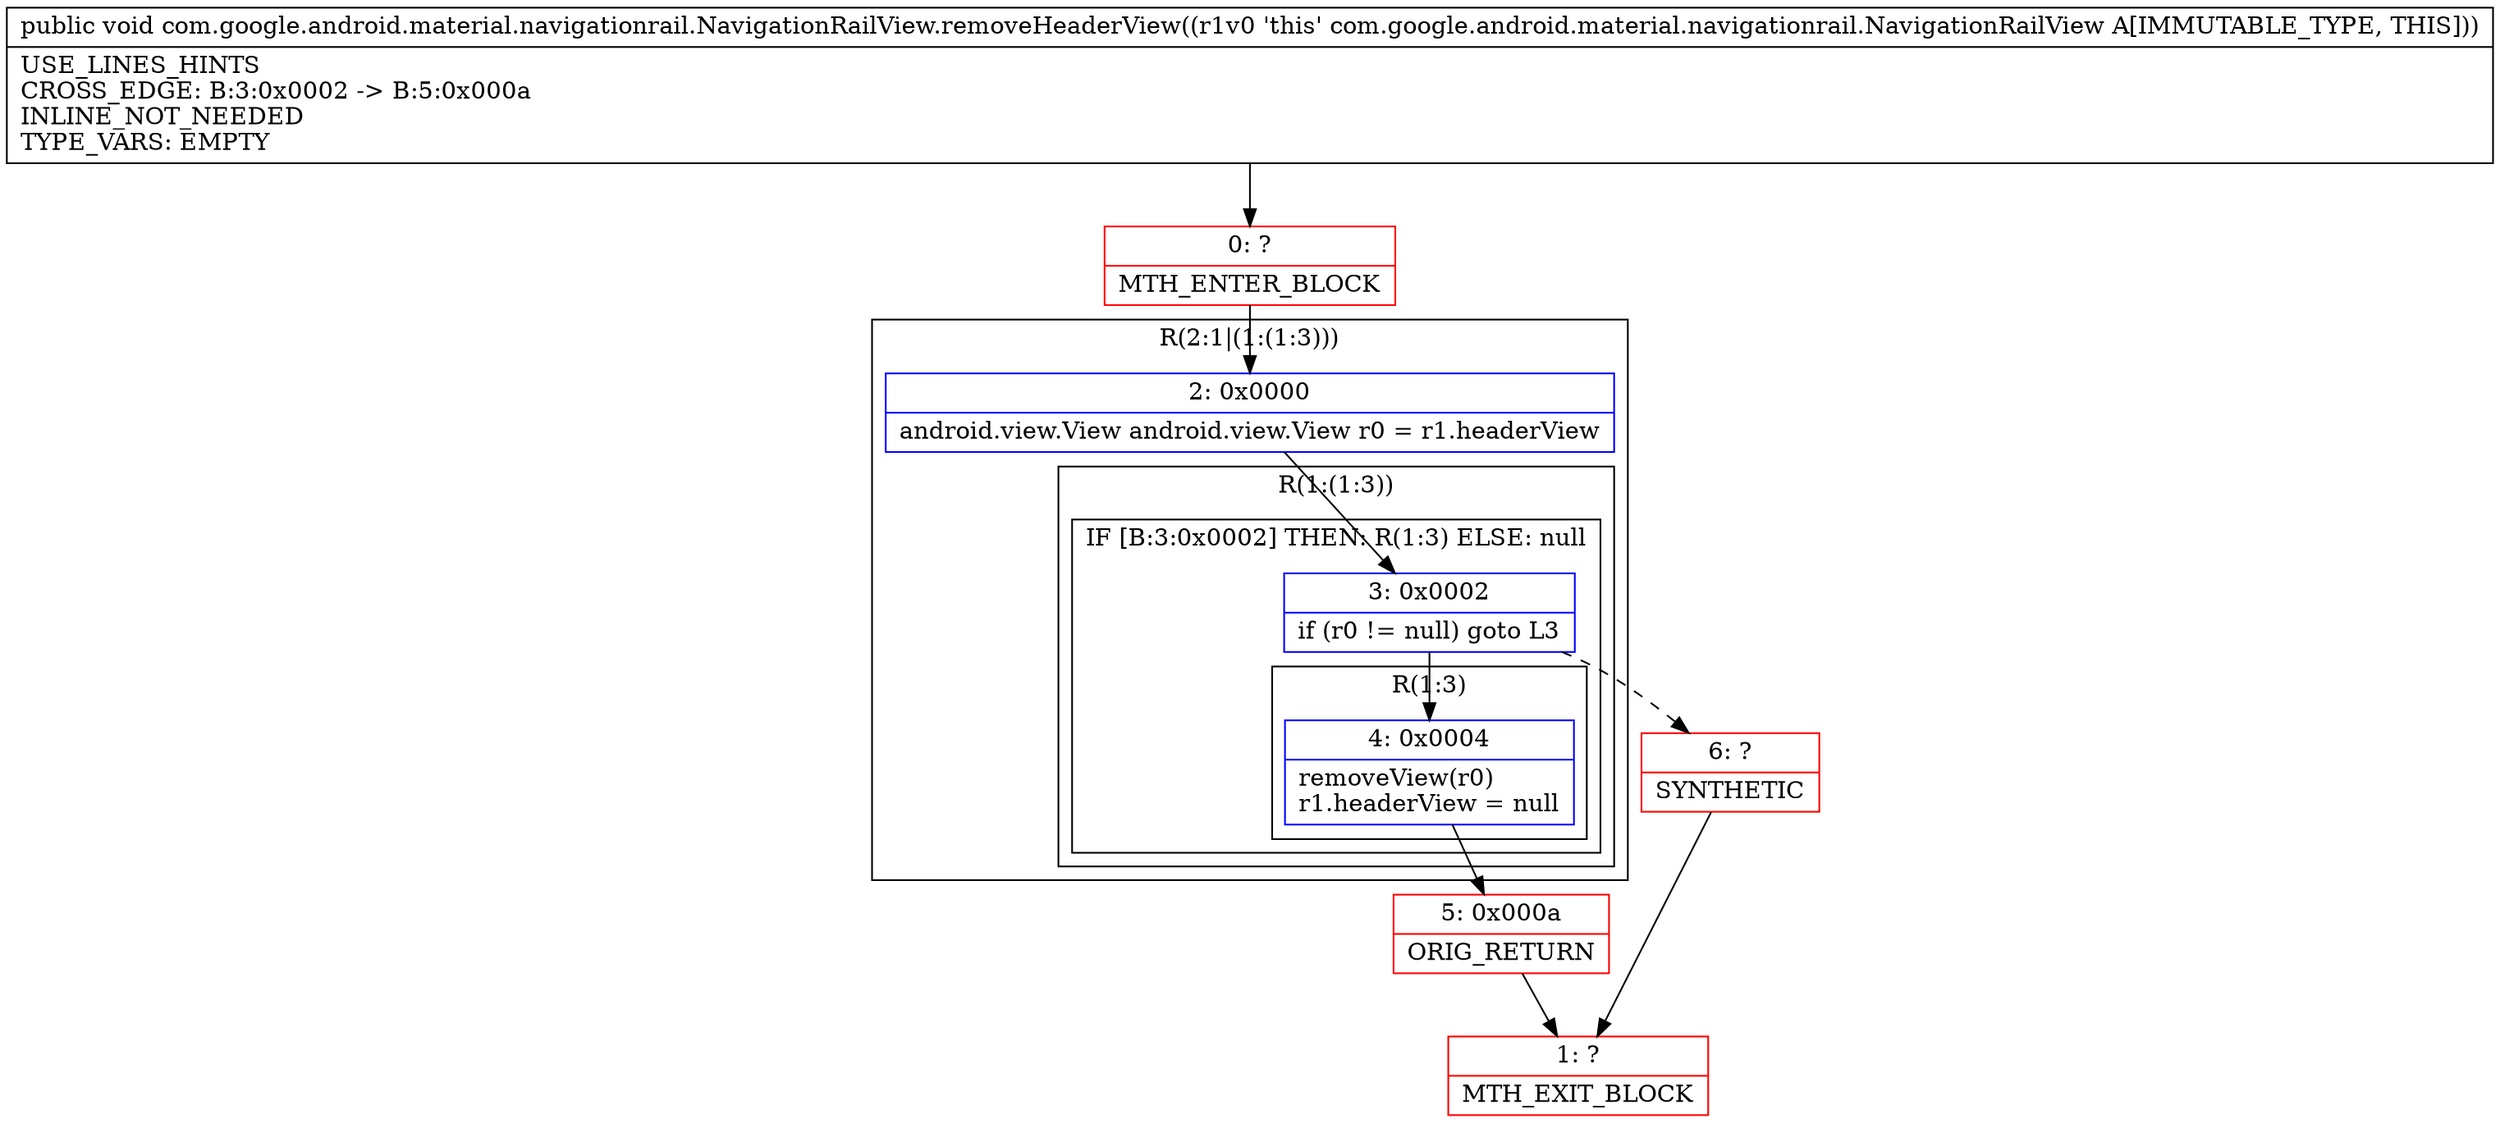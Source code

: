 digraph "CFG forcom.google.android.material.navigationrail.NavigationRailView.removeHeaderView()V" {
subgraph cluster_Region_1193931401 {
label = "R(2:1|(1:(1:3)))";
node [shape=record,color=blue];
Node_2 [shape=record,label="{2\:\ 0x0000|android.view.View android.view.View r0 = r1.headerView\l}"];
subgraph cluster_Region_1764603392 {
label = "R(1:(1:3))";
node [shape=record,color=blue];
subgraph cluster_IfRegion_48849863 {
label = "IF [B:3:0x0002] THEN: R(1:3) ELSE: null";
node [shape=record,color=blue];
Node_3 [shape=record,label="{3\:\ 0x0002|if (r0 != null) goto L3\l}"];
subgraph cluster_Region_461708260 {
label = "R(1:3)";
node [shape=record,color=blue];
Node_4 [shape=record,label="{4\:\ 0x0004|removeView(r0)\lr1.headerView = null\l}"];
}
}
}
}
Node_0 [shape=record,color=red,label="{0\:\ ?|MTH_ENTER_BLOCK\l}"];
Node_5 [shape=record,color=red,label="{5\:\ 0x000a|ORIG_RETURN\l}"];
Node_1 [shape=record,color=red,label="{1\:\ ?|MTH_EXIT_BLOCK\l}"];
Node_6 [shape=record,color=red,label="{6\:\ ?|SYNTHETIC\l}"];
MethodNode[shape=record,label="{public void com.google.android.material.navigationrail.NavigationRailView.removeHeaderView((r1v0 'this' com.google.android.material.navigationrail.NavigationRailView A[IMMUTABLE_TYPE, THIS]))  | USE_LINES_HINTS\lCROSS_EDGE: B:3:0x0002 \-\> B:5:0x000a\lINLINE_NOT_NEEDED\lTYPE_VARS: EMPTY\l}"];
MethodNode -> Node_0;Node_2 -> Node_3;
Node_3 -> Node_4;
Node_3 -> Node_6[style=dashed];
Node_4 -> Node_5;
Node_0 -> Node_2;
Node_5 -> Node_1;
Node_6 -> Node_1;
}

